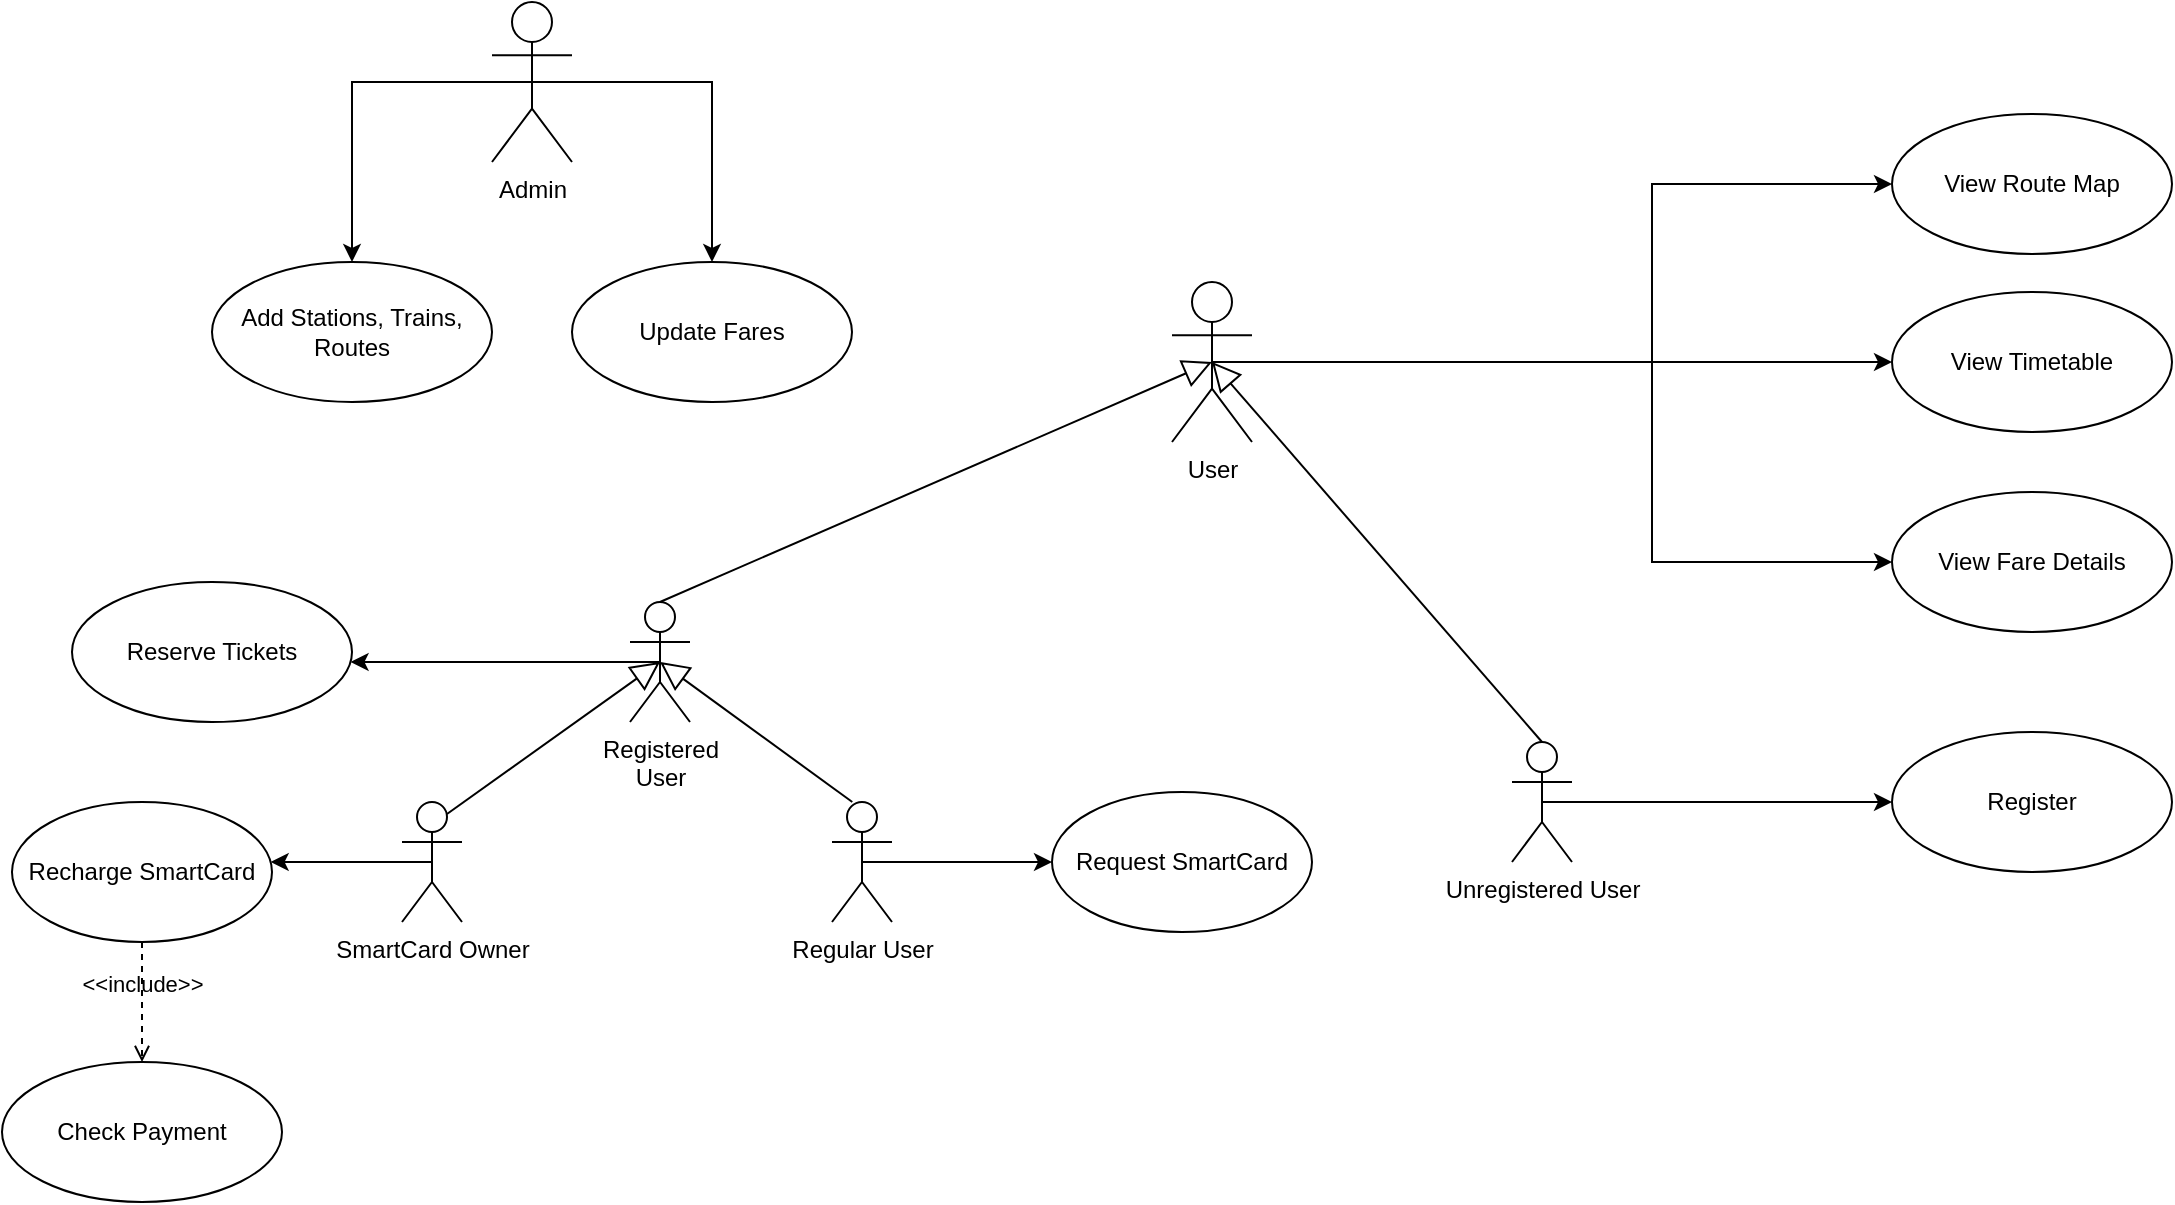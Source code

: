 <mxfile version="15.7.3" type="github">
  <diagram id="veNuf-kEQshDakvxtgUD" name="Page-1">
    <mxGraphModel dx="1695" dy="1619" grid="1" gridSize="10" guides="1" tooltips="1" connect="1" arrows="1" fold="1" page="1" pageScale="1" pageWidth="827" pageHeight="1169" math="0" shadow="0">
      <root>
        <mxCell id="0" />
        <mxCell id="1" parent="0" />
        <mxCell id="Y2NKu34Y8KuRdSmvvcmi-6" style="edgeStyle=orthogonalEdgeStyle;rounded=0;orthogonalLoop=1;jettySize=auto;html=1;exitX=0.5;exitY=0.5;exitDx=0;exitDy=0;exitPerimeter=0;" parent="1" source="Y2NKu34Y8KuRdSmvvcmi-1" target="Y2NKu34Y8KuRdSmvvcmi-7" edge="1">
          <mxGeometry relative="1" as="geometry">
            <mxPoint x="-90" y="180" as="targetPoint" />
            <Array as="points">
              <mxPoint x="-90" y="240" />
            </Array>
          </mxGeometry>
        </mxCell>
        <mxCell id="Y2NKu34Y8KuRdSmvvcmi-1" value="SmartCard Owner" style="shape=umlActor;html=1;verticalLabelPosition=bottom;verticalAlign=top;align=center;" parent="1" vertex="1">
          <mxGeometry x="-25" y="210" width="30" height="60" as="geometry" />
        </mxCell>
        <mxCell id="Y2NKu34Y8KuRdSmvvcmi-7" value="Recharge SmartCard" style="ellipse;whiteSpace=wrap;html=1;" parent="1" vertex="1">
          <mxGeometry x="-220" y="210" width="130" height="70" as="geometry" />
        </mxCell>
        <mxCell id="Y2NKu34Y8KuRdSmvvcmi-20" style="edgeStyle=orthogonalEdgeStyle;rounded=0;orthogonalLoop=1;jettySize=auto;html=1;exitX=0.5;exitY=0.5;exitDx=0;exitDy=0;exitPerimeter=0;" parent="1" source="Y2NKu34Y8KuRdSmvvcmi-18" target="Y2NKu34Y8KuRdSmvvcmi-21" edge="1">
          <mxGeometry relative="1" as="geometry">
            <mxPoint x="720" y="80" as="targetPoint" />
          </mxGeometry>
        </mxCell>
        <mxCell id="Y2NKu34Y8KuRdSmvvcmi-22" style="edgeStyle=orthogonalEdgeStyle;rounded=0;orthogonalLoop=1;jettySize=auto;html=1;exitX=0.5;exitY=0.5;exitDx=0;exitDy=0;exitPerimeter=0;" parent="1" source="Y2NKu34Y8KuRdSmvvcmi-18" target="Y2NKu34Y8KuRdSmvvcmi-23" edge="1">
          <mxGeometry relative="1" as="geometry">
            <mxPoint x="720" y="130" as="targetPoint" />
            <Array as="points">
              <mxPoint x="600" y="-10" />
              <mxPoint x="600" y="90" />
            </Array>
          </mxGeometry>
        </mxCell>
        <mxCell id="Y2NKu34Y8KuRdSmvvcmi-26" style="edgeStyle=orthogonalEdgeStyle;rounded=0;orthogonalLoop=1;jettySize=auto;html=1;exitX=0.5;exitY=0.5;exitDx=0;exitDy=0;exitPerimeter=0;entryX=0;entryY=0.5;entryDx=0;entryDy=0;" parent="1" source="Y2NKu34Y8KuRdSmvvcmi-18" target="Y2NKu34Y8KuRdSmvvcmi-25" edge="1">
          <mxGeometry relative="1" as="geometry">
            <mxPoint x="710" y="-120" as="targetPoint" />
            <Array as="points">
              <mxPoint x="600" y="-10" />
              <mxPoint x="600" y="-99" />
            </Array>
          </mxGeometry>
        </mxCell>
        <mxCell id="Y2NKu34Y8KuRdSmvvcmi-18" value="User" style="shape=umlActor;html=1;verticalLabelPosition=bottom;verticalAlign=top;align=center;" parent="1" vertex="1">
          <mxGeometry x="360" y="-50" width="40" height="80" as="geometry" />
        </mxCell>
        <mxCell id="Y2NKu34Y8KuRdSmvvcmi-21" value="View Timetable" style="ellipse;whiteSpace=wrap;html=1;" parent="1" vertex="1">
          <mxGeometry x="720" y="-45" width="140" height="70" as="geometry" />
        </mxCell>
        <mxCell id="Y2NKu34Y8KuRdSmvvcmi-23" value="View Fare Details" style="ellipse;whiteSpace=wrap;html=1;" parent="1" vertex="1">
          <mxGeometry x="720" y="55" width="140" height="70" as="geometry" />
        </mxCell>
        <mxCell id="Y2NKu34Y8KuRdSmvvcmi-25" value="View Route Map" style="ellipse;whiteSpace=wrap;html=1;" parent="1" vertex="1">
          <mxGeometry x="720" y="-134" width="140" height="70" as="geometry" />
        </mxCell>
        <mxCell id="Y2NKu34Y8KuRdSmvvcmi-28" value="" style="edgeStyle=none;html=1;endArrow=block;endFill=0;endSize=12;verticalAlign=bottom;entryX=0.5;entryY=0.5;entryDx=0;entryDy=0;entryPerimeter=0;exitX=0.5;exitY=0;exitDx=0;exitDy=0;exitPerimeter=0;" parent="1" source="Y2NKu34Y8KuRdSmvvcmi-31" target="Y2NKu34Y8KuRdSmvvcmi-18" edge="1">
          <mxGeometry width="160" relative="1" as="geometry">
            <mxPoint x="260" y="100" as="sourcePoint" />
            <mxPoint x="490" y="-10" as="targetPoint" />
          </mxGeometry>
        </mxCell>
        <mxCell id="Y2NKu34Y8KuRdSmvvcmi-29" value="" style="edgeStyle=none;html=1;endArrow=block;endFill=0;endSize=12;verticalAlign=bottom;entryX=0.5;entryY=0.5;entryDx=0;entryDy=0;entryPerimeter=0;exitX=0.5;exitY=0;exitDx=0;exitDy=0;exitPerimeter=0;" parent="1" source="Y2NKu34Y8KuRdSmvvcmi-30" target="Y2NKu34Y8KuRdSmvvcmi-18" edge="1">
          <mxGeometry width="160" relative="1" as="geometry">
            <mxPoint x="500" y="100" as="sourcePoint" />
            <mxPoint x="410" as="targetPoint" />
          </mxGeometry>
        </mxCell>
        <mxCell id="Y2NKu34Y8KuRdSmvvcmi-45" style="edgeStyle=orthogonalEdgeStyle;rounded=0;orthogonalLoop=1;jettySize=auto;html=1;exitX=0.5;exitY=0.5;exitDx=0;exitDy=0;exitPerimeter=0;" parent="1" source="Y2NKu34Y8KuRdSmvvcmi-30" target="Y2NKu34Y8KuRdSmvvcmi-46" edge="1">
          <mxGeometry relative="1" as="geometry">
            <mxPoint x="680" y="210" as="targetPoint" />
            <Array as="points">
              <mxPoint x="700" y="210" />
              <mxPoint x="700" y="210" />
            </Array>
          </mxGeometry>
        </mxCell>
        <mxCell id="Y2NKu34Y8KuRdSmvvcmi-30" value="Unregistered User" style="shape=umlActor;html=1;verticalLabelPosition=bottom;verticalAlign=top;align=center;" parent="1" vertex="1">
          <mxGeometry x="530" y="180" width="30" height="60" as="geometry" />
        </mxCell>
        <mxCell id="Y2NKu34Y8KuRdSmvvcmi-43" style="edgeStyle=orthogonalEdgeStyle;rounded=0;orthogonalLoop=1;jettySize=auto;html=1;exitX=0.5;exitY=0.5;exitDx=0;exitDy=0;exitPerimeter=0;" parent="1" source="Y2NKu34Y8KuRdSmvvcmi-31" target="Y2NKu34Y8KuRdSmvvcmi-44" edge="1">
          <mxGeometry relative="1" as="geometry">
            <mxPoint x="160" y="240" as="targetPoint" />
            <Array as="points">
              <mxPoint y="140" />
              <mxPoint y="140" />
            </Array>
          </mxGeometry>
        </mxCell>
        <mxCell id="Y2NKu34Y8KuRdSmvvcmi-31" value="&lt;div&gt;Registered&lt;/div&gt;&lt;div&gt;User&lt;/div&gt;" style="shape=umlActor;html=1;verticalLabelPosition=bottom;verticalAlign=top;align=center;" parent="1" vertex="1">
          <mxGeometry x="89" y="110" width="30" height="60" as="geometry" />
        </mxCell>
        <mxCell id="Y2NKu34Y8KuRdSmvvcmi-34" value="" style="edgeStyle=none;html=1;endArrow=block;endFill=0;endSize=12;verticalAlign=bottom;entryX=0.5;entryY=0.5;entryDx=0;entryDy=0;entryPerimeter=0;exitX=0.75;exitY=0.1;exitDx=0;exitDy=0;exitPerimeter=0;" parent="1" source="Y2NKu34Y8KuRdSmvvcmi-1" target="Y2NKu34Y8KuRdSmvvcmi-31" edge="1">
          <mxGeometry width="160" relative="1" as="geometry">
            <mxPoint x="-10" y="200" as="sourcePoint" />
            <mxPoint x="-20" y="180" as="targetPoint" />
          </mxGeometry>
        </mxCell>
        <mxCell id="Y2NKu34Y8KuRdSmvvcmi-44" value="Reserve Tickets" style="ellipse;whiteSpace=wrap;html=1;" parent="1" vertex="1">
          <mxGeometry x="-190" y="100" width="140" height="70" as="geometry" />
        </mxCell>
        <mxCell id="Y2NKu34Y8KuRdSmvvcmi-46" value="&lt;div&gt;Register&lt;/div&gt;" style="ellipse;whiteSpace=wrap;html=1;" parent="1" vertex="1">
          <mxGeometry x="720" y="175" width="140" height="70" as="geometry" />
        </mxCell>
        <mxCell id="Y2NKu34Y8KuRdSmvvcmi-47" style="edgeStyle=orthogonalEdgeStyle;rounded=0;orthogonalLoop=1;jettySize=auto;html=1;exitX=0.5;exitY=0.5;exitDx=0;exitDy=0;exitPerimeter=0;" parent="1" source="Y2NKu34Y8KuRdSmvvcmi-48" target="Y2NKu34Y8KuRdSmvvcmi-49" edge="1">
          <mxGeometry relative="1" as="geometry">
            <mxPoint x="270" y="190" as="targetPoint" />
            <Array as="points">
              <mxPoint x="280" y="240" />
              <mxPoint x="280" y="240" />
            </Array>
          </mxGeometry>
        </mxCell>
        <mxCell id="Y2NKu34Y8KuRdSmvvcmi-48" value="Regular User" style="shape=umlActor;html=1;verticalLabelPosition=bottom;verticalAlign=top;align=center;" parent="1" vertex="1">
          <mxGeometry x="190" y="210" width="30" height="60" as="geometry" />
        </mxCell>
        <mxCell id="Y2NKu34Y8KuRdSmvvcmi-49" value="Request SmartCard" style="ellipse;whiteSpace=wrap;html=1;" parent="1" vertex="1">
          <mxGeometry x="300" y="205" width="130" height="70" as="geometry" />
        </mxCell>
        <mxCell id="Y2NKu34Y8KuRdSmvvcmi-50" value="" style="edgeStyle=none;html=1;endArrow=block;endFill=0;endSize=12;verticalAlign=bottom;exitX=0.338;exitY=0;exitDx=0;exitDy=0;exitPerimeter=0;entryX=0.5;entryY=0.5;entryDx=0;entryDy=0;entryPerimeter=0;" parent="1" source="Y2NKu34Y8KuRdSmvvcmi-48" target="Y2NKu34Y8KuRdSmvvcmi-31" edge="1">
          <mxGeometry width="160" relative="1" as="geometry">
            <mxPoint x="350" y="210" as="sourcePoint" />
            <mxPoint x="464" y="150" as="targetPoint" />
          </mxGeometry>
        </mxCell>
        <mxCell id="Y2NKu34Y8KuRdSmvvcmi-65" style="edgeStyle=orthogonalEdgeStyle;rounded=0;orthogonalLoop=1;jettySize=auto;html=1;exitX=0.5;exitY=0.5;exitDx=0;exitDy=0;exitPerimeter=0;entryX=0.5;entryY=0;entryDx=0;entryDy=0;" parent="1" source="Y2NKu34Y8KuRdSmvvcmi-51" target="Y2NKu34Y8KuRdSmvvcmi-61" edge="1">
          <mxGeometry relative="1" as="geometry">
            <Array as="points">
              <mxPoint x="130" y="-150" />
            </Array>
          </mxGeometry>
        </mxCell>
        <mxCell id="Y2NKu34Y8KuRdSmvvcmi-66" style="edgeStyle=orthogonalEdgeStyle;rounded=0;orthogonalLoop=1;jettySize=auto;html=1;exitX=0.5;exitY=0.5;exitDx=0;exitDy=0;exitPerimeter=0;entryX=0.5;entryY=0;entryDx=0;entryDy=0;" parent="1" source="Y2NKu34Y8KuRdSmvvcmi-51" target="Y2NKu34Y8KuRdSmvvcmi-56" edge="1">
          <mxGeometry relative="1" as="geometry">
            <Array as="points">
              <mxPoint x="-50" y="-150" />
            </Array>
          </mxGeometry>
        </mxCell>
        <mxCell id="Y2NKu34Y8KuRdSmvvcmi-51" value="&lt;div&gt;Admin&lt;/div&gt;&lt;div&gt;&lt;br&gt;&lt;/div&gt;" style="shape=umlActor;html=1;verticalLabelPosition=bottom;verticalAlign=top;align=center;" parent="1" vertex="1">
          <mxGeometry x="20" y="-190" width="40" height="80" as="geometry" />
        </mxCell>
        <mxCell id="Y2NKu34Y8KuRdSmvvcmi-56" value="Add Stations, Trains, Routes" style="ellipse;whiteSpace=wrap;html=1;" parent="1" vertex="1">
          <mxGeometry x="-120" y="-60" width="140" height="70" as="geometry" />
        </mxCell>
        <mxCell id="Y2NKu34Y8KuRdSmvvcmi-59" value="&amp;lt;&amp;lt;include&amp;gt;&amp;gt;" style="edgeStyle=none;html=1;endArrow=open;verticalAlign=bottom;dashed=1;labelBackgroundColor=none;exitX=0.5;exitY=1;exitDx=0;exitDy=0;" parent="1" source="Y2NKu34Y8KuRdSmvvcmi-7" target="Y2NKu34Y8KuRdSmvvcmi-60" edge="1">
          <mxGeometry width="160" relative="1" as="geometry">
            <mxPoint x="-250" y="340" as="sourcePoint" />
            <mxPoint x="-155" y="370" as="targetPoint" />
          </mxGeometry>
        </mxCell>
        <mxCell id="Y2NKu34Y8KuRdSmvvcmi-60" value="Check Payment" style="ellipse;whiteSpace=wrap;html=1;" parent="1" vertex="1">
          <mxGeometry x="-225" y="340.0" width="140" height="70" as="geometry" />
        </mxCell>
        <mxCell id="Y2NKu34Y8KuRdSmvvcmi-61" value="&lt;div&gt;Update Fares&lt;/div&gt;" style="ellipse;whiteSpace=wrap;html=1;" parent="1" vertex="1">
          <mxGeometry x="60" y="-60" width="140" height="70" as="geometry" />
        </mxCell>
      </root>
    </mxGraphModel>
  </diagram>
</mxfile>
